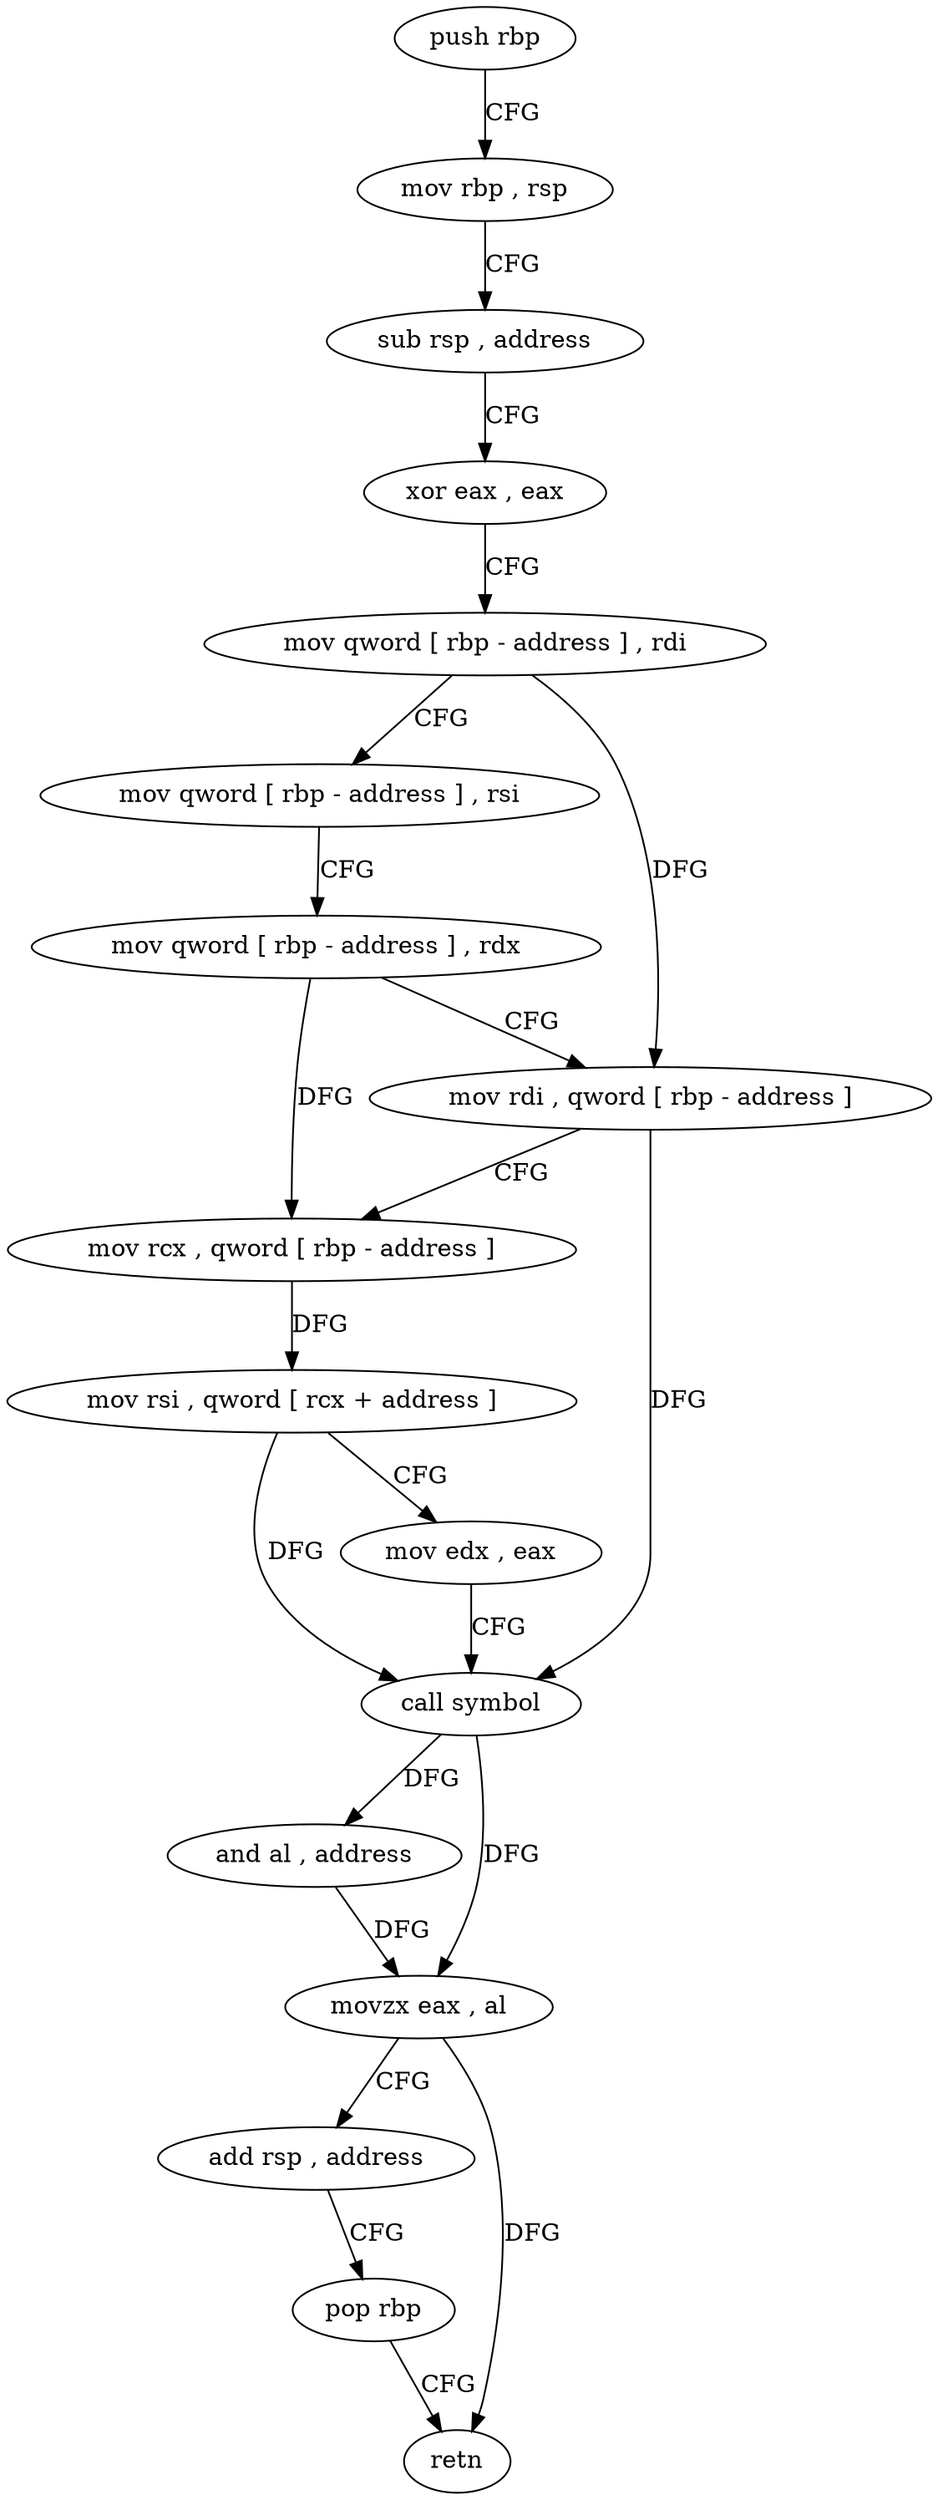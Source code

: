 digraph "func" {
"4218272" [label = "push rbp" ]
"4218273" [label = "mov rbp , rsp" ]
"4218276" [label = "sub rsp , address" ]
"4218280" [label = "xor eax , eax" ]
"4218282" [label = "mov qword [ rbp - address ] , rdi" ]
"4218286" [label = "mov qword [ rbp - address ] , rsi" ]
"4218290" [label = "mov qword [ rbp - address ] , rdx" ]
"4218294" [label = "mov rdi , qword [ rbp - address ]" ]
"4218298" [label = "mov rcx , qword [ rbp - address ]" ]
"4218302" [label = "mov rsi , qword [ rcx + address ]" ]
"4218306" [label = "mov edx , eax" ]
"4218308" [label = "call symbol" ]
"4218313" [label = "and al , address" ]
"4218315" [label = "movzx eax , al" ]
"4218318" [label = "add rsp , address" ]
"4218322" [label = "pop rbp" ]
"4218323" [label = "retn" ]
"4218272" -> "4218273" [ label = "CFG" ]
"4218273" -> "4218276" [ label = "CFG" ]
"4218276" -> "4218280" [ label = "CFG" ]
"4218280" -> "4218282" [ label = "CFG" ]
"4218282" -> "4218286" [ label = "CFG" ]
"4218282" -> "4218294" [ label = "DFG" ]
"4218286" -> "4218290" [ label = "CFG" ]
"4218290" -> "4218294" [ label = "CFG" ]
"4218290" -> "4218298" [ label = "DFG" ]
"4218294" -> "4218298" [ label = "CFG" ]
"4218294" -> "4218308" [ label = "DFG" ]
"4218298" -> "4218302" [ label = "DFG" ]
"4218302" -> "4218306" [ label = "CFG" ]
"4218302" -> "4218308" [ label = "DFG" ]
"4218306" -> "4218308" [ label = "CFG" ]
"4218308" -> "4218313" [ label = "DFG" ]
"4218308" -> "4218315" [ label = "DFG" ]
"4218313" -> "4218315" [ label = "DFG" ]
"4218315" -> "4218318" [ label = "CFG" ]
"4218315" -> "4218323" [ label = "DFG" ]
"4218318" -> "4218322" [ label = "CFG" ]
"4218322" -> "4218323" [ label = "CFG" ]
}
